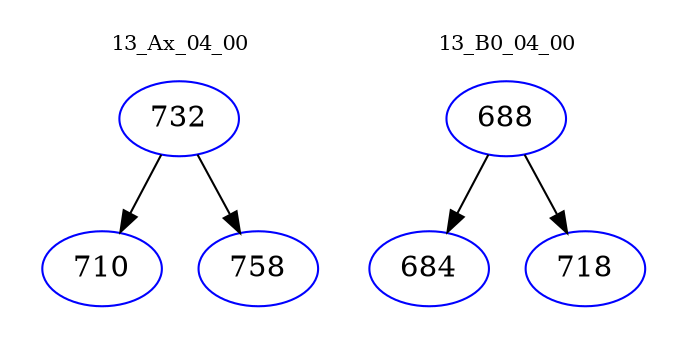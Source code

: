digraph{
subgraph cluster_0 {
color = white
label = "13_Ax_04_00";
fontsize=10;
T0_732 [label="732", color="blue"]
T0_732 -> T0_710 [color="black"]
T0_710 [label="710", color="blue"]
T0_732 -> T0_758 [color="black"]
T0_758 [label="758", color="blue"]
}
subgraph cluster_1 {
color = white
label = "13_B0_04_00";
fontsize=10;
T1_688 [label="688", color="blue"]
T1_688 -> T1_684 [color="black"]
T1_684 [label="684", color="blue"]
T1_688 -> T1_718 [color="black"]
T1_718 [label="718", color="blue"]
}
}
